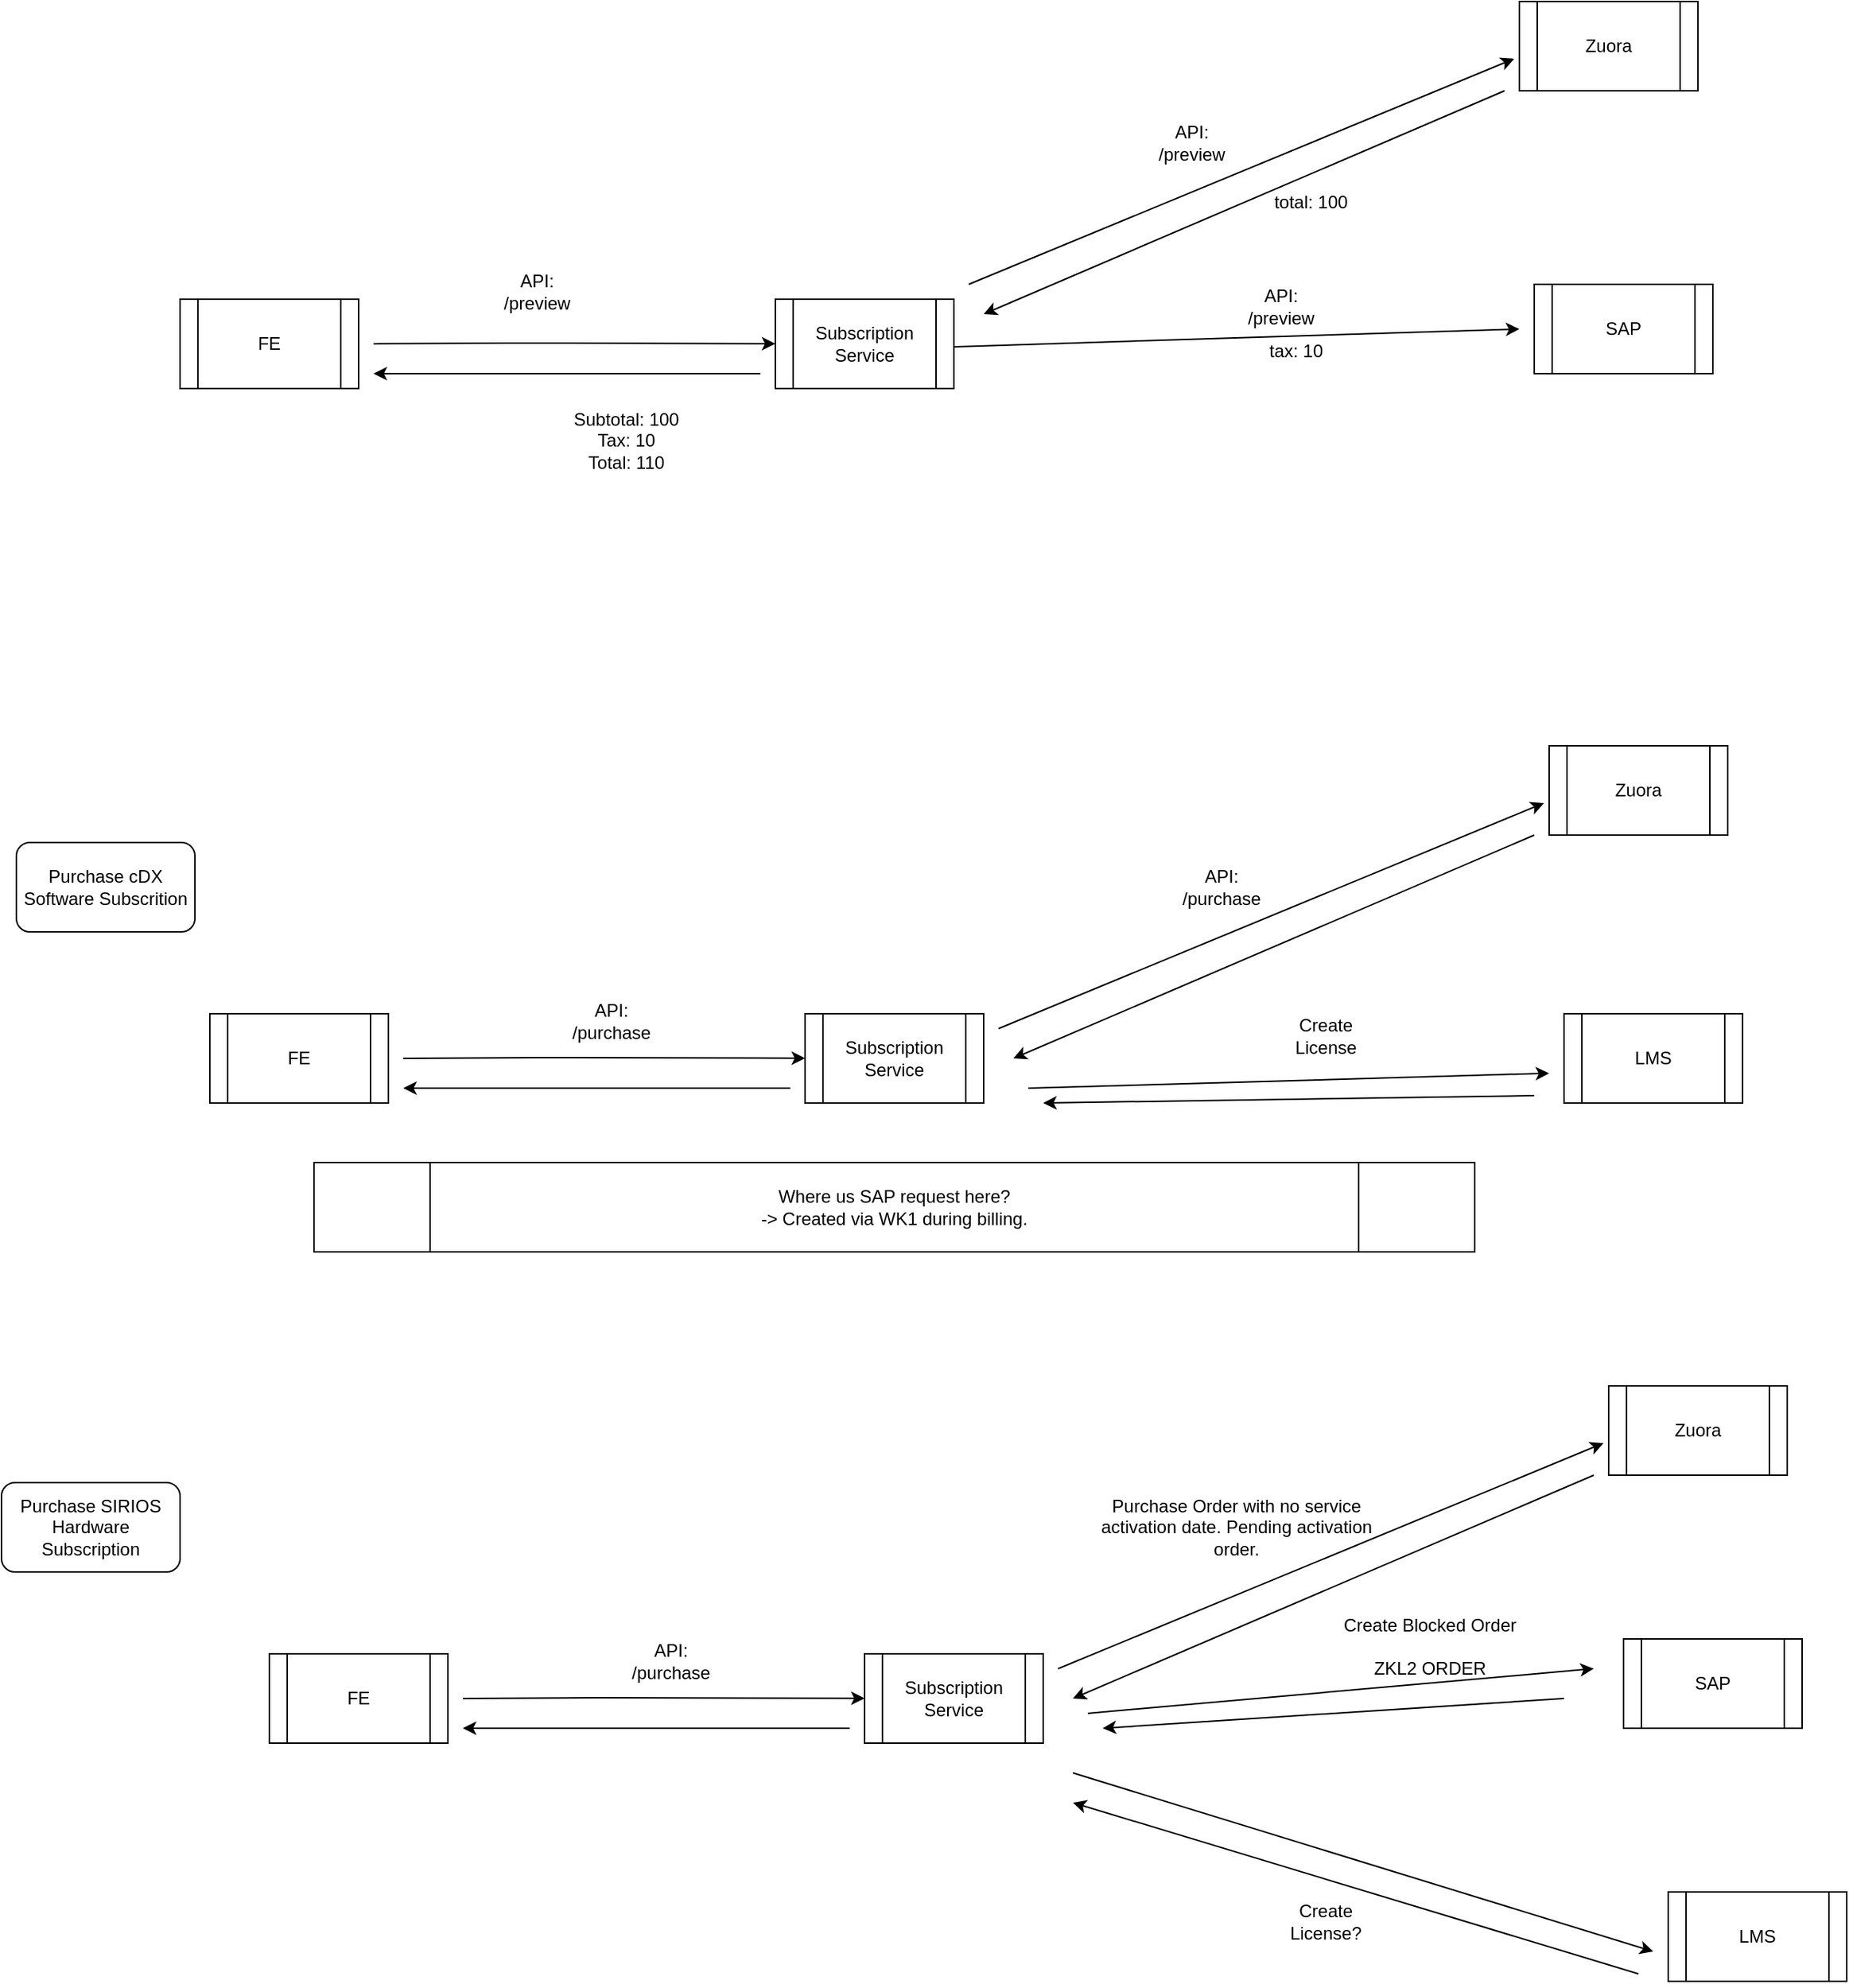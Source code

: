 <mxfile version="24.2.5" type="github">
  <diagram name="Page-1" id="CnWTG-nyiAEwPa61tPPC">
    <mxGraphModel dx="1754" dy="4091" grid="1" gridSize="10" guides="1" tooltips="1" connect="1" arrows="1" fold="1" page="1" pageScale="1" pageWidth="2339" pageHeight="3300" math="0" shadow="0">
      <root>
        <mxCell id="0" />
        <mxCell id="1" parent="0" />
        <mxCell id="qLQqsokn_8hZpxLhWYo_-1" value="Subscription Service" style="shape=process;whiteSpace=wrap;html=1;backgroundOutline=1;" vertex="1" parent="1">
          <mxGeometry x="710" y="80" width="120" height="60" as="geometry" />
        </mxCell>
        <mxCell id="qLQqsokn_8hZpxLhWYo_-2" value="FE" style="shape=process;whiteSpace=wrap;html=1;backgroundOutline=1;" vertex="1" parent="1">
          <mxGeometry x="310" y="80" width="120" height="60" as="geometry" />
        </mxCell>
        <mxCell id="qLQqsokn_8hZpxLhWYo_-3" value="" style="endArrow=classic;html=1;rounded=0;" edge="1" parent="1">
          <mxGeometry width="50" height="50" relative="1" as="geometry">
            <mxPoint x="440" y="109.94" as="sourcePoint" />
            <mxPoint x="710" y="109.873" as="targetPoint" />
            <Array as="points">
              <mxPoint x="530" y="109.47" />
            </Array>
          </mxGeometry>
        </mxCell>
        <mxCell id="qLQqsokn_8hZpxLhWYo_-7" value="API: /preview" style="text;html=1;align=center;verticalAlign=middle;whiteSpace=wrap;rounded=0;" vertex="1" parent="1">
          <mxGeometry x="520" y="60" width="60" height="30" as="geometry" />
        </mxCell>
        <mxCell id="qLQqsokn_8hZpxLhWYo_-8" value="SAP" style="shape=process;whiteSpace=wrap;html=1;backgroundOutline=1;" vertex="1" parent="1">
          <mxGeometry x="1220" y="70" width="120" height="60" as="geometry" />
        </mxCell>
        <mxCell id="qLQqsokn_8hZpxLhWYo_-9" value="" style="endArrow=classic;html=1;rounded=0;" edge="1" parent="1">
          <mxGeometry width="50" height="50" relative="1" as="geometry">
            <mxPoint x="700" y="130" as="sourcePoint" />
            <mxPoint x="440" y="130" as="targetPoint" />
          </mxGeometry>
        </mxCell>
        <mxCell id="qLQqsokn_8hZpxLhWYo_-10" value="Subtotal: 100&lt;br&gt;Tax: 10&lt;div&gt;Total: 110&lt;/div&gt;" style="text;html=1;align=center;verticalAlign=middle;whiteSpace=wrap;rounded=0;" vertex="1" parent="1">
          <mxGeometry x="550" y="160" width="120" height="30" as="geometry" />
        </mxCell>
        <mxCell id="qLQqsokn_8hZpxLhWYo_-11" value="Zuora" style="shape=process;whiteSpace=wrap;html=1;backgroundOutline=1;" vertex="1" parent="1">
          <mxGeometry x="1210" y="-120" width="120" height="60" as="geometry" />
        </mxCell>
        <mxCell id="qLQqsokn_8hZpxLhWYo_-12" value="" style="endArrow=classic;html=1;rounded=0;entryX=-0.029;entryY=0.641;entryDx=0;entryDy=0;entryPerimeter=0;" edge="1" parent="1" target="qLQqsokn_8hZpxLhWYo_-11">
          <mxGeometry width="50" height="50" relative="1" as="geometry">
            <mxPoint x="840" y="70" as="sourcePoint" />
            <mxPoint x="890" y="20" as="targetPoint" />
          </mxGeometry>
        </mxCell>
        <mxCell id="qLQqsokn_8hZpxLhWYo_-13" value="" style="endArrow=classic;html=1;rounded=0;" edge="1" parent="1">
          <mxGeometry width="50" height="50" relative="1" as="geometry">
            <mxPoint x="1200" y="-60" as="sourcePoint" />
            <mxPoint x="850" y="90" as="targetPoint" />
          </mxGeometry>
        </mxCell>
        <mxCell id="qLQqsokn_8hZpxLhWYo_-14" value="API: /preview" style="text;html=1;align=center;verticalAlign=middle;whiteSpace=wrap;rounded=0;" vertex="1" parent="1">
          <mxGeometry x="960" y="-40" width="60" height="30" as="geometry" />
        </mxCell>
        <mxCell id="qLQqsokn_8hZpxLhWYo_-15" value="total: 100" style="text;html=1;align=center;verticalAlign=middle;whiteSpace=wrap;rounded=0;" vertex="1" parent="1">
          <mxGeometry x="1010" width="120" height="30" as="geometry" />
        </mxCell>
        <mxCell id="qLQqsokn_8hZpxLhWYo_-16" value="" style="endArrow=classic;html=1;rounded=0;" edge="1" parent="1">
          <mxGeometry width="50" height="50" relative="1" as="geometry">
            <mxPoint x="830" y="112" as="sourcePoint" />
            <mxPoint x="1210" y="100" as="targetPoint" />
          </mxGeometry>
        </mxCell>
        <mxCell id="qLQqsokn_8hZpxLhWYo_-17" value="API: /preview" style="text;html=1;align=center;verticalAlign=middle;whiteSpace=wrap;rounded=0;" vertex="1" parent="1">
          <mxGeometry x="1020" y="70" width="60" height="30" as="geometry" />
        </mxCell>
        <mxCell id="qLQqsokn_8hZpxLhWYo_-18" value="tax: 10" style="text;html=1;align=center;verticalAlign=middle;whiteSpace=wrap;rounded=0;" vertex="1" parent="1">
          <mxGeometry x="1010" y="100" width="100" height="30" as="geometry" />
        </mxCell>
        <mxCell id="qLQqsokn_8hZpxLhWYo_-23" value="Subscription Service" style="shape=process;whiteSpace=wrap;html=1;backgroundOutline=1;" vertex="1" parent="1">
          <mxGeometry x="730" y="560" width="120" height="60" as="geometry" />
        </mxCell>
        <mxCell id="qLQqsokn_8hZpxLhWYo_-24" value="FE" style="shape=process;whiteSpace=wrap;html=1;backgroundOutline=1;" vertex="1" parent="1">
          <mxGeometry x="330" y="560" width="120" height="60" as="geometry" />
        </mxCell>
        <mxCell id="qLQqsokn_8hZpxLhWYo_-25" value="" style="endArrow=classic;html=1;rounded=0;" edge="1" parent="1">
          <mxGeometry width="50" height="50" relative="1" as="geometry">
            <mxPoint x="460" y="589.94" as="sourcePoint" />
            <mxPoint x="730" y="589.873" as="targetPoint" />
            <Array as="points">
              <mxPoint x="550" y="589.47" />
            </Array>
          </mxGeometry>
        </mxCell>
        <mxCell id="qLQqsokn_8hZpxLhWYo_-26" value="API: /purchase" style="text;html=1;align=center;verticalAlign=middle;whiteSpace=wrap;rounded=0;" vertex="1" parent="1">
          <mxGeometry x="570" y="550" width="60" height="30" as="geometry" />
        </mxCell>
        <mxCell id="qLQqsokn_8hZpxLhWYo_-27" value="" style="endArrow=classic;html=1;rounded=0;" edge="1" parent="1">
          <mxGeometry width="50" height="50" relative="1" as="geometry">
            <mxPoint x="720" y="610" as="sourcePoint" />
            <mxPoint x="460" y="610" as="targetPoint" />
          </mxGeometry>
        </mxCell>
        <mxCell id="qLQqsokn_8hZpxLhWYo_-36" value="Zuora" style="shape=process;whiteSpace=wrap;html=1;backgroundOutline=1;" vertex="1" parent="1">
          <mxGeometry x="1230" y="380" width="120" height="60" as="geometry" />
        </mxCell>
        <mxCell id="qLQqsokn_8hZpxLhWYo_-37" value="" style="endArrow=classic;html=1;rounded=0;entryX=-0.029;entryY=0.641;entryDx=0;entryDy=0;entryPerimeter=0;" edge="1" parent="1" target="qLQqsokn_8hZpxLhWYo_-36">
          <mxGeometry width="50" height="50" relative="1" as="geometry">
            <mxPoint x="860" y="570" as="sourcePoint" />
            <mxPoint x="910" y="520" as="targetPoint" />
          </mxGeometry>
        </mxCell>
        <mxCell id="qLQqsokn_8hZpxLhWYo_-38" value="" style="endArrow=classic;html=1;rounded=0;" edge="1" parent="1">
          <mxGeometry width="50" height="50" relative="1" as="geometry">
            <mxPoint x="1220" y="440" as="sourcePoint" />
            <mxPoint x="870" y="590" as="targetPoint" />
          </mxGeometry>
        </mxCell>
        <mxCell id="qLQqsokn_8hZpxLhWYo_-39" value="API: /purchase" style="text;html=1;align=center;verticalAlign=middle;whiteSpace=wrap;rounded=0;" vertex="1" parent="1">
          <mxGeometry x="980" y="460" width="60" height="30" as="geometry" />
        </mxCell>
        <mxCell id="qLQqsokn_8hZpxLhWYo_-51" value="Purchase cDX&lt;br&gt;Software Subscrition" style="rounded=1;whiteSpace=wrap;html=1;" vertex="1" parent="1">
          <mxGeometry x="200" y="445" width="120" height="60" as="geometry" />
        </mxCell>
        <mxCell id="qLQqsokn_8hZpxLhWYo_-52" value="LMS" style="shape=process;whiteSpace=wrap;html=1;backgroundOutline=1;" vertex="1" parent="1">
          <mxGeometry x="1240" y="560" width="120" height="60" as="geometry" />
        </mxCell>
        <mxCell id="qLQqsokn_8hZpxLhWYo_-53" value="" style="endArrow=classic;html=1;rounded=0;" edge="1" parent="1">
          <mxGeometry width="50" height="50" relative="1" as="geometry">
            <mxPoint x="880" y="610" as="sourcePoint" />
            <mxPoint x="1230" y="600" as="targetPoint" />
          </mxGeometry>
        </mxCell>
        <mxCell id="qLQqsokn_8hZpxLhWYo_-54" value="Create License" style="text;html=1;align=center;verticalAlign=middle;whiteSpace=wrap;rounded=0;" vertex="1" parent="1">
          <mxGeometry x="1050" y="560" width="60" height="30" as="geometry" />
        </mxCell>
        <mxCell id="qLQqsokn_8hZpxLhWYo_-55" value="" style="endArrow=classic;html=1;rounded=0;" edge="1" parent="1">
          <mxGeometry width="50" height="50" relative="1" as="geometry">
            <mxPoint x="1220" y="615" as="sourcePoint" />
            <mxPoint x="890" y="620" as="targetPoint" />
          </mxGeometry>
        </mxCell>
        <mxCell id="qLQqsokn_8hZpxLhWYo_-56" value="Where us SAP request here?&lt;div&gt;-&amp;gt; Created via WK1 during billing.&lt;/div&gt;" style="shape=process;whiteSpace=wrap;html=1;backgroundOutline=1;" vertex="1" parent="1">
          <mxGeometry x="400" y="660" width="780" height="60" as="geometry" />
        </mxCell>
        <mxCell id="qLQqsokn_8hZpxLhWYo_-57" value="Subscription Service" style="shape=process;whiteSpace=wrap;html=1;backgroundOutline=1;" vertex="1" parent="1">
          <mxGeometry x="770" y="990" width="120" height="60" as="geometry" />
        </mxCell>
        <mxCell id="qLQqsokn_8hZpxLhWYo_-58" value="FE" style="shape=process;whiteSpace=wrap;html=1;backgroundOutline=1;" vertex="1" parent="1">
          <mxGeometry x="370" y="990" width="120" height="60" as="geometry" />
        </mxCell>
        <mxCell id="qLQqsokn_8hZpxLhWYo_-59" value="" style="endArrow=classic;html=1;rounded=0;" edge="1" parent="1">
          <mxGeometry width="50" height="50" relative="1" as="geometry">
            <mxPoint x="500" y="1019.94" as="sourcePoint" />
            <mxPoint x="770" y="1019.873" as="targetPoint" />
            <Array as="points">
              <mxPoint x="590" y="1019.47" />
            </Array>
          </mxGeometry>
        </mxCell>
        <mxCell id="qLQqsokn_8hZpxLhWYo_-60" value="API: /purchase" style="text;html=1;align=center;verticalAlign=middle;whiteSpace=wrap;rounded=0;" vertex="1" parent="1">
          <mxGeometry x="610" y="980" width="60" height="30" as="geometry" />
        </mxCell>
        <mxCell id="qLQqsokn_8hZpxLhWYo_-61" value="" style="endArrow=classic;html=1;rounded=0;" edge="1" parent="1">
          <mxGeometry width="50" height="50" relative="1" as="geometry">
            <mxPoint x="760" y="1040" as="sourcePoint" />
            <mxPoint x="500" y="1040" as="targetPoint" />
          </mxGeometry>
        </mxCell>
        <mxCell id="qLQqsokn_8hZpxLhWYo_-62" value="Zuora" style="shape=process;whiteSpace=wrap;html=1;backgroundOutline=1;" vertex="1" parent="1">
          <mxGeometry x="1270" y="810" width="120" height="60" as="geometry" />
        </mxCell>
        <mxCell id="qLQqsokn_8hZpxLhWYo_-63" value="" style="endArrow=classic;html=1;rounded=0;entryX=-0.029;entryY=0.641;entryDx=0;entryDy=0;entryPerimeter=0;" edge="1" parent="1" target="qLQqsokn_8hZpxLhWYo_-62">
          <mxGeometry width="50" height="50" relative="1" as="geometry">
            <mxPoint x="900" y="1000" as="sourcePoint" />
            <mxPoint x="950" y="950" as="targetPoint" />
          </mxGeometry>
        </mxCell>
        <mxCell id="qLQqsokn_8hZpxLhWYo_-64" value="" style="endArrow=classic;html=1;rounded=0;" edge="1" parent="1">
          <mxGeometry width="50" height="50" relative="1" as="geometry">
            <mxPoint x="1260" y="870" as="sourcePoint" />
            <mxPoint x="910" y="1020" as="targetPoint" />
          </mxGeometry>
        </mxCell>
        <mxCell id="qLQqsokn_8hZpxLhWYo_-65" value="Purchase Order with no service activation date. Pending activation order." style="text;html=1;align=center;verticalAlign=middle;whiteSpace=wrap;rounded=0;" vertex="1" parent="1">
          <mxGeometry x="920" y="890" width="200" height="30" as="geometry" />
        </mxCell>
        <mxCell id="qLQqsokn_8hZpxLhWYo_-66" value="Purchase SIRIOS&lt;div&gt;Hardware Subscription&lt;/div&gt;" style="rounded=1;whiteSpace=wrap;html=1;" vertex="1" parent="1">
          <mxGeometry x="190" y="875" width="120" height="60" as="geometry" />
        </mxCell>
        <mxCell id="qLQqsokn_8hZpxLhWYo_-67" value="LMS" style="shape=process;whiteSpace=wrap;html=1;backgroundOutline=1;" vertex="1" parent="1">
          <mxGeometry x="1310" y="1150" width="120" height="60" as="geometry" />
        </mxCell>
        <mxCell id="qLQqsokn_8hZpxLhWYo_-68" value="" style="endArrow=classic;html=1;rounded=0;" edge="1" parent="1">
          <mxGeometry width="50" height="50" relative="1" as="geometry">
            <mxPoint x="910" y="1070" as="sourcePoint" />
            <mxPoint x="1300" y="1190" as="targetPoint" />
          </mxGeometry>
        </mxCell>
        <mxCell id="qLQqsokn_8hZpxLhWYo_-69" value="Create License?" style="text;html=1;align=center;verticalAlign=middle;whiteSpace=wrap;rounded=0;" vertex="1" parent="1">
          <mxGeometry x="1050" y="1150" width="60" height="40" as="geometry" />
        </mxCell>
        <mxCell id="qLQqsokn_8hZpxLhWYo_-70" value="" style="endArrow=classic;html=1;rounded=0;" edge="1" parent="1">
          <mxGeometry width="50" height="50" relative="1" as="geometry">
            <mxPoint x="1290" y="1205" as="sourcePoint" />
            <mxPoint x="910" y="1090" as="targetPoint" />
          </mxGeometry>
        </mxCell>
        <mxCell id="qLQqsokn_8hZpxLhWYo_-71" value="SAP" style="shape=process;whiteSpace=wrap;html=1;backgroundOutline=1;" vertex="1" parent="1">
          <mxGeometry x="1280" y="980" width="120" height="60" as="geometry" />
        </mxCell>
        <mxCell id="qLQqsokn_8hZpxLhWYo_-72" value="" style="endArrow=classic;html=1;rounded=0;" edge="1" parent="1">
          <mxGeometry width="50" height="50" relative="1" as="geometry">
            <mxPoint x="920" y="1030" as="sourcePoint" />
            <mxPoint x="1260" y="1000" as="targetPoint" />
          </mxGeometry>
        </mxCell>
        <mxCell id="qLQqsokn_8hZpxLhWYo_-73" value="" style="endArrow=classic;html=1;rounded=0;" edge="1" parent="1">
          <mxGeometry width="50" height="50" relative="1" as="geometry">
            <mxPoint x="1240" y="1020" as="sourcePoint" />
            <mxPoint x="930" y="1040" as="targetPoint" />
          </mxGeometry>
        </mxCell>
        <mxCell id="qLQqsokn_8hZpxLhWYo_-74" value="Create Blocked Order&lt;div&gt;&lt;br&gt;&lt;/div&gt;&lt;div&gt;ZKL2 ORDER&lt;/div&gt;" style="text;html=1;align=center;verticalAlign=middle;whiteSpace=wrap;rounded=0;" vertex="1" parent="1">
          <mxGeometry x="1080" y="970" width="140" height="30" as="geometry" />
        </mxCell>
      </root>
    </mxGraphModel>
  </diagram>
</mxfile>
